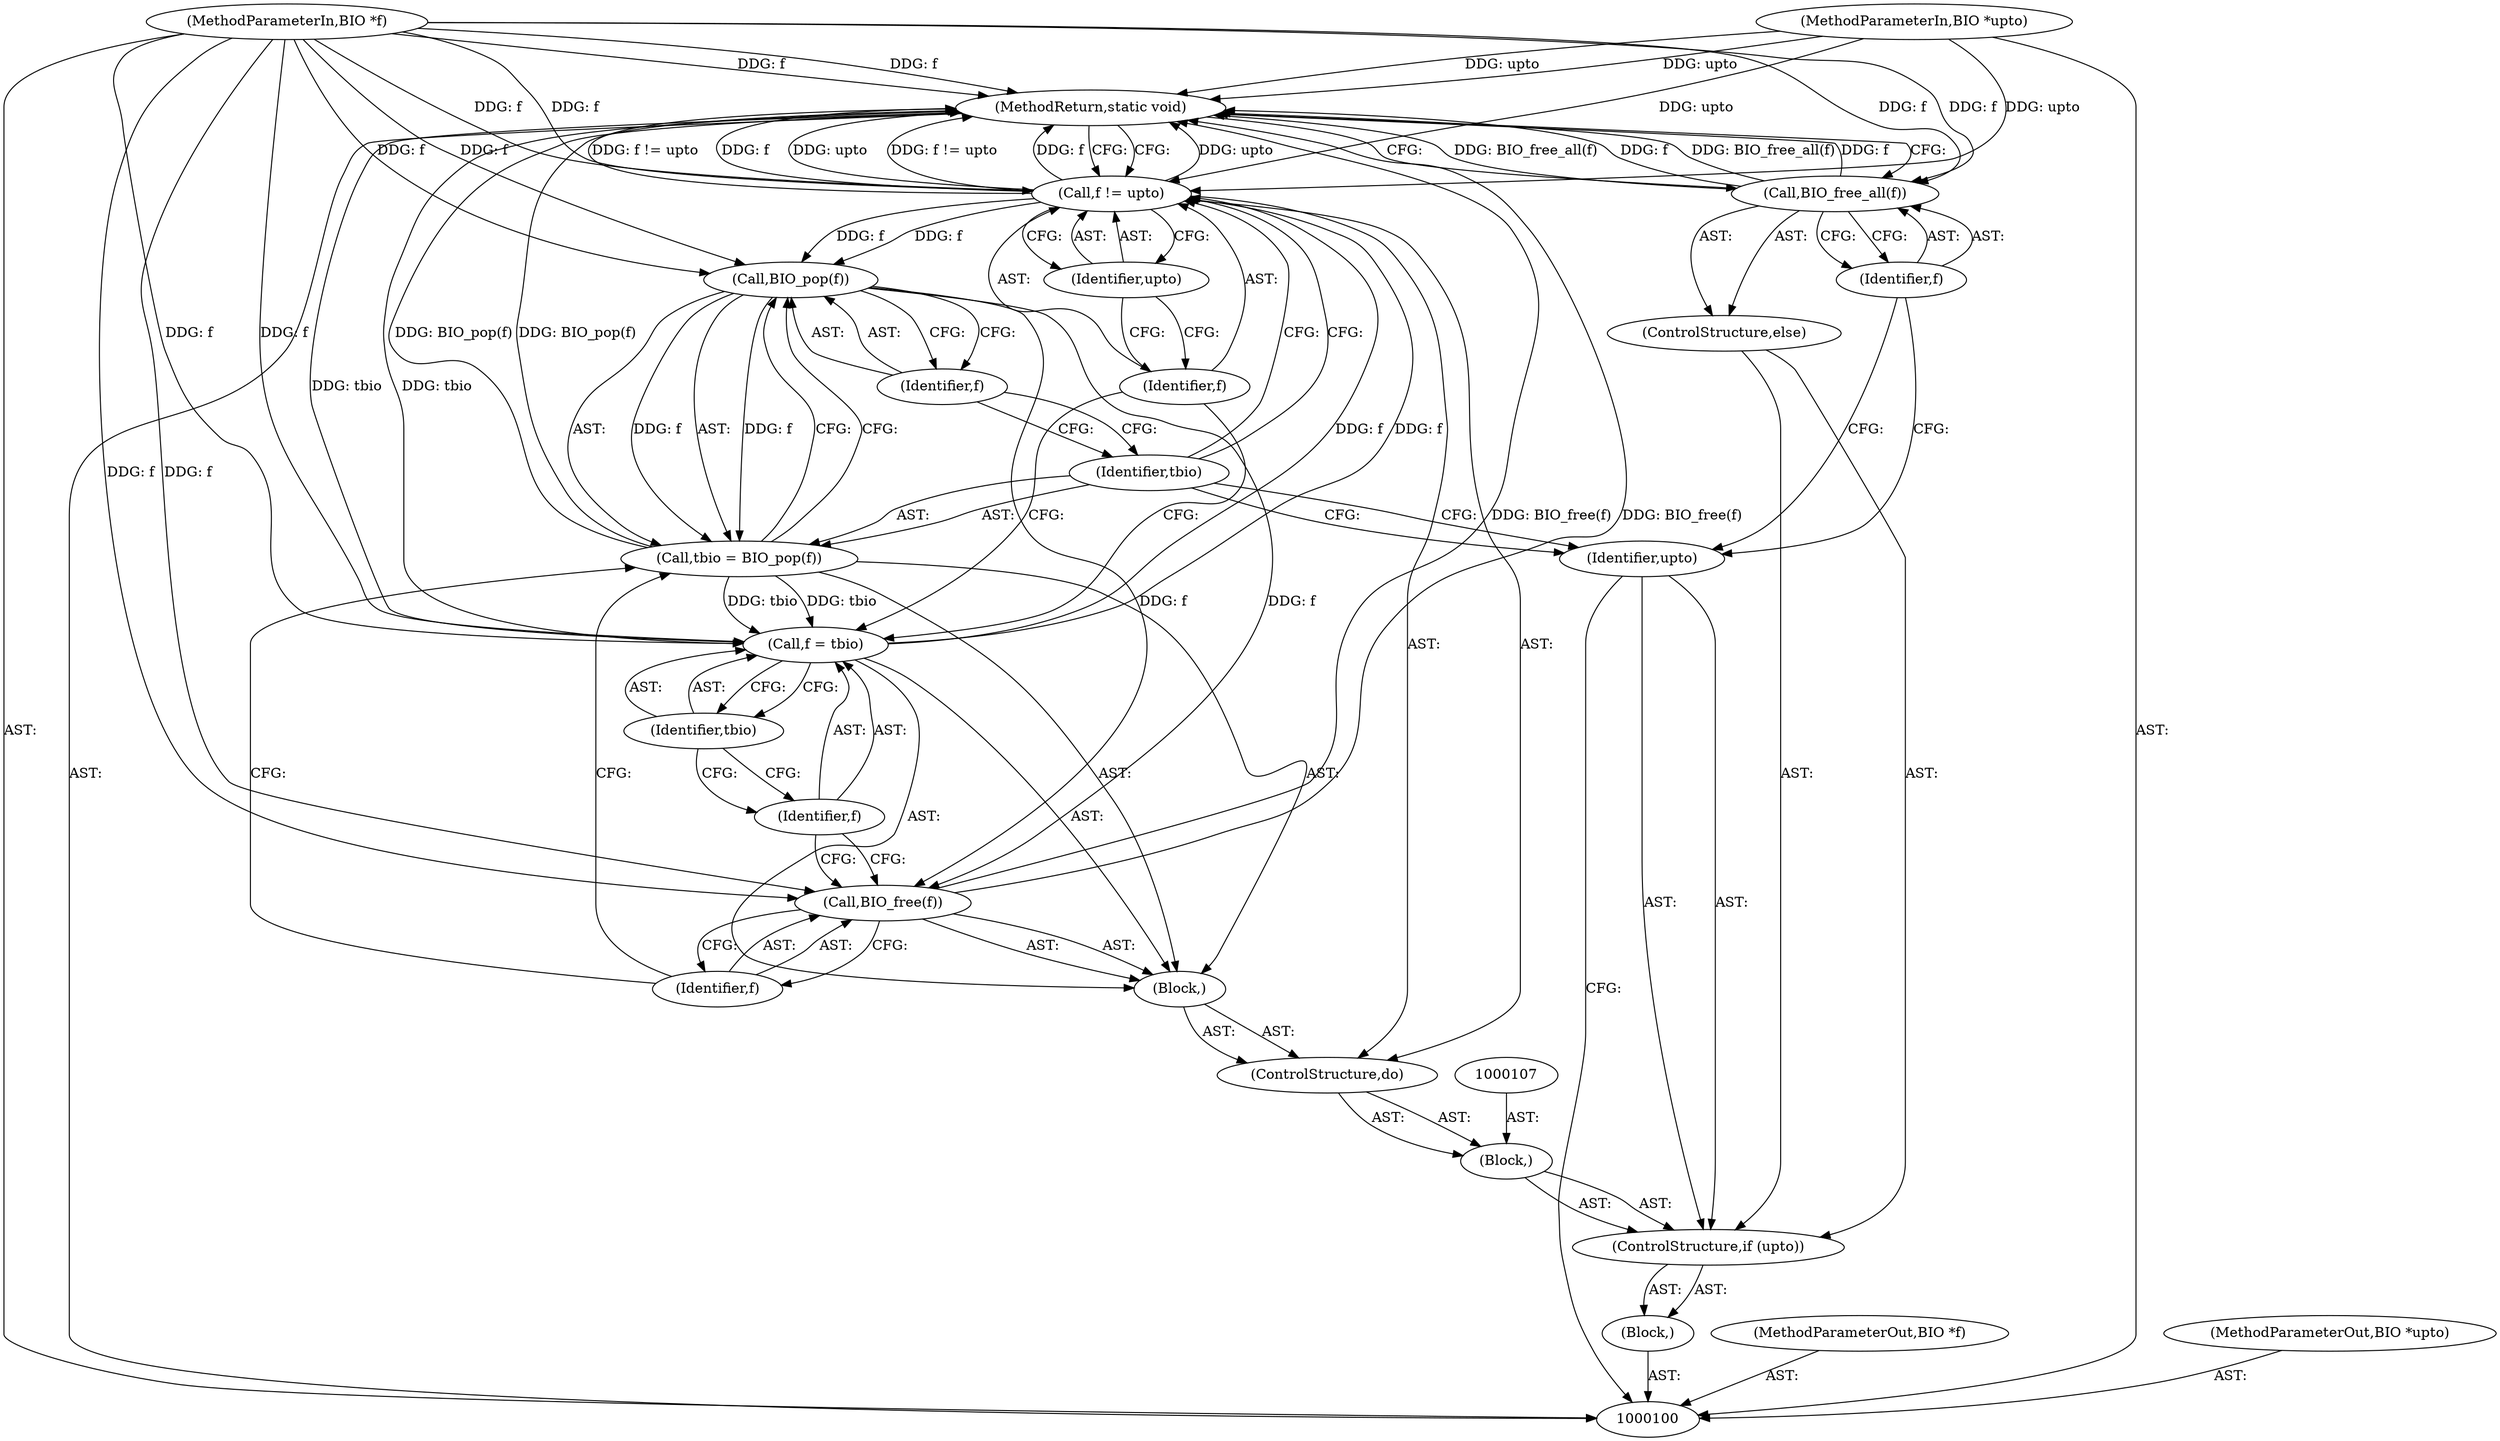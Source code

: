 digraph "1_openssl_cd30f03ac5bf2962f44bd02ae8d88245dff2f12c_1" {
"1000125" [label="(MethodReturn,static void)"];
"1000101" [label="(MethodParameterIn,BIO *f)"];
"1000152" [label="(MethodParameterOut,BIO *f)"];
"1000102" [label="(MethodParameterIn,BIO *upto)"];
"1000153" [label="(MethodParameterOut,BIO *upto)"];
"1000116" [label="(Call,f = tbio)"];
"1000117" [label="(Identifier,f)"];
"1000118" [label="(Identifier,tbio)"];
"1000121" [label="(Identifier,upto)"];
"1000119" [label="(Call,f != upto)"];
"1000120" [label="(Identifier,f)"];
"1000122" [label="(ControlStructure,else)"];
"1000124" [label="(Identifier,f)"];
"1000123" [label="(Call,BIO_free_all(f))"];
"1000103" [label="(Block,)"];
"1000104" [label="(ControlStructure,if (upto))"];
"1000105" [label="(Identifier,upto)"];
"1000106" [label="(Block,)"];
"1000108" [label="(ControlStructure,do)"];
"1000109" [label="(Block,)"];
"1000112" [label="(Call,BIO_pop(f))"];
"1000113" [label="(Identifier,f)"];
"1000110" [label="(Call,tbio = BIO_pop(f))"];
"1000111" [label="(Identifier,tbio)"];
"1000115" [label="(Identifier,f)"];
"1000114" [label="(Call,BIO_free(f))"];
"1000125" -> "1000100"  [label="AST: "];
"1000125" -> "1000119"  [label="CFG: "];
"1000125" -> "1000123"  [label="CFG: "];
"1000114" -> "1000125"  [label="DDG: BIO_free(f)"];
"1000123" -> "1000125"  [label="DDG: BIO_free_all(f)"];
"1000123" -> "1000125"  [label="DDG: f"];
"1000119" -> "1000125"  [label="DDG: upto"];
"1000119" -> "1000125"  [label="DDG: f != upto"];
"1000119" -> "1000125"  [label="DDG: f"];
"1000116" -> "1000125"  [label="DDG: tbio"];
"1000102" -> "1000125"  [label="DDG: upto"];
"1000110" -> "1000125"  [label="DDG: BIO_pop(f)"];
"1000101" -> "1000125"  [label="DDG: f"];
"1000101" -> "1000100"  [label="AST: "];
"1000101" -> "1000125"  [label="DDG: f"];
"1000101" -> "1000112"  [label="DDG: f"];
"1000101" -> "1000114"  [label="DDG: f"];
"1000101" -> "1000116"  [label="DDG: f"];
"1000101" -> "1000119"  [label="DDG: f"];
"1000101" -> "1000123"  [label="DDG: f"];
"1000152" -> "1000100"  [label="AST: "];
"1000102" -> "1000100"  [label="AST: "];
"1000102" -> "1000125"  [label="DDG: upto"];
"1000102" -> "1000119"  [label="DDG: upto"];
"1000153" -> "1000100"  [label="AST: "];
"1000116" -> "1000109"  [label="AST: "];
"1000116" -> "1000118"  [label="CFG: "];
"1000117" -> "1000116"  [label="AST: "];
"1000118" -> "1000116"  [label="AST: "];
"1000120" -> "1000116"  [label="CFG: "];
"1000116" -> "1000125"  [label="DDG: tbio"];
"1000110" -> "1000116"  [label="DDG: tbio"];
"1000101" -> "1000116"  [label="DDG: f"];
"1000116" -> "1000119"  [label="DDG: f"];
"1000117" -> "1000116"  [label="AST: "];
"1000117" -> "1000114"  [label="CFG: "];
"1000118" -> "1000117"  [label="CFG: "];
"1000118" -> "1000116"  [label="AST: "];
"1000118" -> "1000117"  [label="CFG: "];
"1000116" -> "1000118"  [label="CFG: "];
"1000121" -> "1000119"  [label="AST: "];
"1000121" -> "1000120"  [label="CFG: "];
"1000119" -> "1000121"  [label="CFG: "];
"1000119" -> "1000108"  [label="AST: "];
"1000119" -> "1000121"  [label="CFG: "];
"1000120" -> "1000119"  [label="AST: "];
"1000121" -> "1000119"  [label="AST: "];
"1000111" -> "1000119"  [label="CFG: "];
"1000125" -> "1000119"  [label="CFG: "];
"1000119" -> "1000125"  [label="DDG: upto"];
"1000119" -> "1000125"  [label="DDG: f != upto"];
"1000119" -> "1000125"  [label="DDG: f"];
"1000119" -> "1000112"  [label="DDG: f"];
"1000116" -> "1000119"  [label="DDG: f"];
"1000101" -> "1000119"  [label="DDG: f"];
"1000102" -> "1000119"  [label="DDG: upto"];
"1000120" -> "1000119"  [label="AST: "];
"1000120" -> "1000116"  [label="CFG: "];
"1000121" -> "1000120"  [label="CFG: "];
"1000122" -> "1000104"  [label="AST: "];
"1000123" -> "1000122"  [label="AST: "];
"1000124" -> "1000123"  [label="AST: "];
"1000124" -> "1000105"  [label="CFG: "];
"1000123" -> "1000124"  [label="CFG: "];
"1000123" -> "1000122"  [label="AST: "];
"1000123" -> "1000124"  [label="CFG: "];
"1000124" -> "1000123"  [label="AST: "];
"1000125" -> "1000123"  [label="CFG: "];
"1000123" -> "1000125"  [label="DDG: BIO_free_all(f)"];
"1000123" -> "1000125"  [label="DDG: f"];
"1000101" -> "1000123"  [label="DDG: f"];
"1000103" -> "1000100"  [label="AST: "];
"1000104" -> "1000103"  [label="AST: "];
"1000104" -> "1000103"  [label="AST: "];
"1000105" -> "1000104"  [label="AST: "];
"1000106" -> "1000104"  [label="AST: "];
"1000122" -> "1000104"  [label="AST: "];
"1000105" -> "1000104"  [label="AST: "];
"1000105" -> "1000100"  [label="CFG: "];
"1000111" -> "1000105"  [label="CFG: "];
"1000124" -> "1000105"  [label="CFG: "];
"1000106" -> "1000104"  [label="AST: "];
"1000107" -> "1000106"  [label="AST: "];
"1000108" -> "1000106"  [label="AST: "];
"1000108" -> "1000106"  [label="AST: "];
"1000109" -> "1000108"  [label="AST: "];
"1000119" -> "1000108"  [label="AST: "];
"1000109" -> "1000108"  [label="AST: "];
"1000110" -> "1000109"  [label="AST: "];
"1000114" -> "1000109"  [label="AST: "];
"1000116" -> "1000109"  [label="AST: "];
"1000112" -> "1000110"  [label="AST: "];
"1000112" -> "1000113"  [label="CFG: "];
"1000113" -> "1000112"  [label="AST: "];
"1000110" -> "1000112"  [label="CFG: "];
"1000112" -> "1000110"  [label="DDG: f"];
"1000119" -> "1000112"  [label="DDG: f"];
"1000101" -> "1000112"  [label="DDG: f"];
"1000112" -> "1000114"  [label="DDG: f"];
"1000113" -> "1000112"  [label="AST: "];
"1000113" -> "1000111"  [label="CFG: "];
"1000112" -> "1000113"  [label="CFG: "];
"1000110" -> "1000109"  [label="AST: "];
"1000110" -> "1000112"  [label="CFG: "];
"1000111" -> "1000110"  [label="AST: "];
"1000112" -> "1000110"  [label="AST: "];
"1000115" -> "1000110"  [label="CFG: "];
"1000110" -> "1000125"  [label="DDG: BIO_pop(f)"];
"1000112" -> "1000110"  [label="DDG: f"];
"1000110" -> "1000116"  [label="DDG: tbio"];
"1000111" -> "1000110"  [label="AST: "];
"1000111" -> "1000105"  [label="CFG: "];
"1000111" -> "1000119"  [label="CFG: "];
"1000113" -> "1000111"  [label="CFG: "];
"1000115" -> "1000114"  [label="AST: "];
"1000115" -> "1000110"  [label="CFG: "];
"1000114" -> "1000115"  [label="CFG: "];
"1000114" -> "1000109"  [label="AST: "];
"1000114" -> "1000115"  [label="CFG: "];
"1000115" -> "1000114"  [label="AST: "];
"1000117" -> "1000114"  [label="CFG: "];
"1000114" -> "1000125"  [label="DDG: BIO_free(f)"];
"1000112" -> "1000114"  [label="DDG: f"];
"1000101" -> "1000114"  [label="DDG: f"];
}
